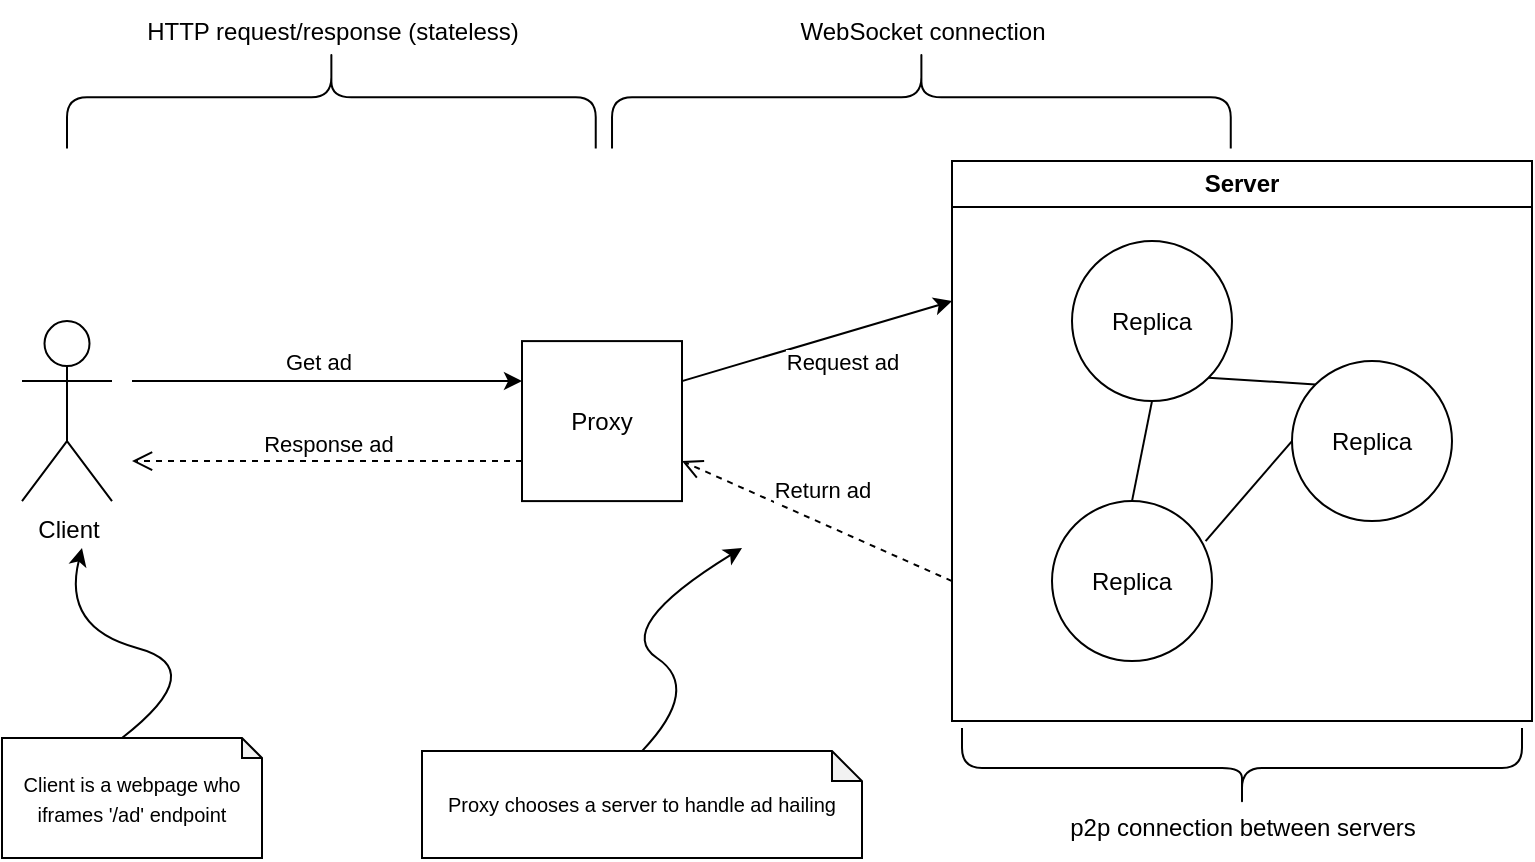 <mxfile>
    <diagram id="Mp-1YGDdp6dukrGIw-5F" name="Page-1">
        <mxGraphModel dx="1543" dy="794" grid="1" gridSize="10" guides="1" tooltips="1" connect="1" arrows="1" fold="1" page="1" pageScale="1" pageWidth="850" pageHeight="1100" math="0" shadow="0">
            <root>
                <mxCell id="0"/>
                <mxCell id="1" parent="0"/>
                <mxCell id="11" style="edgeStyle=none;html=1;entryX=0;entryY=0.25;entryDx=0;entryDy=0;" edge="1" parent="1" target="8">
                    <mxGeometry relative="1" as="geometry">
                        <mxPoint x="275" y="206.55" as="targetPoint"/>
                        <mxPoint x="85" y="206.55" as="sourcePoint"/>
                    </mxGeometry>
                </mxCell>
                <mxCell id="12" value="Get ad" style="edgeLabel;html=1;align=center;verticalAlign=middle;resizable=0;points=[];" vertex="1" connectable="0" parent="11">
                    <mxGeometry x="-0.207" y="-1" relative="1" as="geometry">
                        <mxPoint x="15" y="-11" as="offset"/>
                    </mxGeometry>
                </mxCell>
                <mxCell id="4" value="Client" style="shape=umlActor;verticalLabelPosition=bottom;verticalAlign=top;html=1;outlineConnect=0;" vertex="1" parent="1">
                    <mxGeometry x="30" y="176.55" width="45" height="90" as="geometry"/>
                </mxCell>
                <mxCell id="14" style="edgeStyle=none;html=1;exitX=1;exitY=0.25;exitDx=0;exitDy=0;entryX=0;entryY=0.25;entryDx=0;entryDy=0;" edge="1" parent="1" source="8" target="13">
                    <mxGeometry relative="1" as="geometry"/>
                </mxCell>
                <mxCell id="15" value="Request ad" style="edgeLabel;html=1;align=center;verticalAlign=middle;resizable=0;points=[];" vertex="1" connectable="0" parent="14">
                    <mxGeometry x="-0.095" y="1" relative="1" as="geometry">
                        <mxPoint x="19" y="9" as="offset"/>
                    </mxGeometry>
                </mxCell>
                <mxCell id="8" value="Proxy" style="whiteSpace=wrap;html=1;aspect=fixed;" vertex="1" parent="1">
                    <mxGeometry x="280" y="186.55" width="80" height="80" as="geometry"/>
                </mxCell>
                <mxCell id="13" value="Server" style="swimlane;whiteSpace=wrap;html=1;" vertex="1" parent="1">
                    <mxGeometry x="495" y="96.55" width="290" height="280" as="geometry">
                        <mxRectangle x="495" y="96.55" width="80" height="30" as="alternateBounds"/>
                    </mxGeometry>
                </mxCell>
                <mxCell id="16" value="Replica" style="ellipse;whiteSpace=wrap;html=1;aspect=fixed;" vertex="1" parent="13">
                    <mxGeometry x="60" y="40" width="80" height="80" as="geometry"/>
                </mxCell>
                <mxCell id="17" value="Replica" style="ellipse;whiteSpace=wrap;html=1;aspect=fixed;" vertex="1" parent="13">
                    <mxGeometry x="50" y="170" width="80" height="80" as="geometry"/>
                </mxCell>
                <mxCell id="18" value="Replica" style="ellipse;whiteSpace=wrap;html=1;aspect=fixed;" vertex="1" parent="13">
                    <mxGeometry x="170" y="100" width="80" height="80" as="geometry"/>
                </mxCell>
                <mxCell id="20" value="" style="endArrow=none;html=1;entryX=0.5;entryY=1;entryDx=0;entryDy=0;exitX=0.5;exitY=0;exitDx=0;exitDy=0;" edge="1" parent="13" source="17" target="16">
                    <mxGeometry width="50" height="50" relative="1" as="geometry">
                        <mxPoint x="50" y="210" as="sourcePoint"/>
                        <mxPoint x="100" y="160" as="targetPoint"/>
                    </mxGeometry>
                </mxCell>
                <mxCell id="22" value="" style="endArrow=none;html=1;entryX=0;entryY=0.5;entryDx=0;entryDy=0;exitX=0.96;exitY=0.25;exitDx=0;exitDy=0;exitPerimeter=0;" edge="1" parent="13" source="17" target="18">
                    <mxGeometry width="50" height="50" relative="1" as="geometry">
                        <mxPoint x="50" y="210" as="sourcePoint"/>
                        <mxPoint x="100" y="160" as="targetPoint"/>
                    </mxGeometry>
                </mxCell>
                <mxCell id="23" value="" style="endArrow=none;html=1;entryX=1;entryY=1;entryDx=0;entryDy=0;exitX=0;exitY=0;exitDx=0;exitDy=0;" edge="1" parent="13" source="18" target="16">
                    <mxGeometry width="50" height="50" relative="1" as="geometry">
                        <mxPoint x="50" y="210" as="sourcePoint"/>
                        <mxPoint x="100" y="160" as="targetPoint"/>
                    </mxGeometry>
                </mxCell>
                <mxCell id="25" value="Response ad" style="html=1;verticalAlign=bottom;endArrow=open;dashed=1;endSize=8;exitX=0;exitY=0.75;exitDx=0;exitDy=0;" edge="1" parent="1" source="8">
                    <mxGeometry relative="1" as="geometry">
                        <mxPoint x="205" y="246.55" as="sourcePoint"/>
                        <mxPoint x="85" y="246.55" as="targetPoint"/>
                    </mxGeometry>
                </mxCell>
                <mxCell id="26" value="Return ad" style="html=1;verticalAlign=bottom;endArrow=open;dashed=1;endSize=8;entryX=1;entryY=0.75;entryDx=0;entryDy=0;exitX=0;exitY=0.75;exitDx=0;exitDy=0;" edge="1" parent="1" source="13" target="8">
                    <mxGeometry x="0.005" y="-7" relative="1" as="geometry">
                        <mxPoint x="455" y="296.55" as="sourcePoint"/>
                        <mxPoint x="375" y="296.55" as="targetPoint"/>
                        <mxPoint as="offset"/>
                    </mxGeometry>
                </mxCell>
                <mxCell id="27" value="" style="shape=curlyBracket;whiteSpace=wrap;html=1;rounded=1;flipH=1;labelPosition=right;verticalLabelPosition=middle;align=left;verticalAlign=middle;rotation=-90;" vertex="1" parent="1">
                    <mxGeometry x="159.06" y="-67.5" width="51.25" height="264.37" as="geometry"/>
                </mxCell>
                <mxCell id="30" value="" style="shape=curlyBracket;whiteSpace=wrap;html=1;rounded=1;flipH=1;labelPosition=right;verticalLabelPosition=middle;align=left;verticalAlign=middle;rotation=-90;" vertex="1" parent="1">
                    <mxGeometry x="454.07" y="-90.0" width="51.25" height="309.37" as="geometry"/>
                </mxCell>
                <mxCell id="34" value="WebSocket connection" style="text;html=1;align=center;verticalAlign=middle;resizable=0;points=[];autosize=1;strokeColor=none;fillColor=none;" vertex="1" parent="1">
                    <mxGeometry x="405" y="16.55" width="150" height="30" as="geometry"/>
                </mxCell>
                <mxCell id="35" value="HTTP request/response (stateless)" style="text;html=1;align=center;verticalAlign=middle;resizable=0;points=[];autosize=1;strokeColor=none;fillColor=none;" vertex="1" parent="1">
                    <mxGeometry x="80.31" y="16.55" width="210" height="30" as="geometry"/>
                </mxCell>
                <mxCell id="36" value="" style="shape=curlyBracket;whiteSpace=wrap;html=1;rounded=1;flipH=1;labelPosition=right;verticalLabelPosition=middle;align=left;verticalAlign=middle;rotation=90;" vertex="1" parent="1">
                    <mxGeometry x="620" y="260" width="40" height="280" as="geometry"/>
                </mxCell>
                <mxCell id="37" value="p2p connection between servers" style="text;html=1;align=center;verticalAlign=middle;resizable=0;points=[];autosize=1;strokeColor=none;fillColor=none;" vertex="1" parent="1">
                    <mxGeometry x="540" y="415" width="200" height="30" as="geometry"/>
                </mxCell>
                <mxCell id="38" value="&lt;font style=&quot;font-size: 10px;&quot;&gt;Client is a webpage who iframes '/ad' endpoint&lt;/font&gt;" style="shape=note;whiteSpace=wrap;html=1;backgroundOutline=1;darkOpacity=0.05;size=10;" vertex="1" parent="1">
                    <mxGeometry x="20" y="385" width="130" height="60" as="geometry"/>
                </mxCell>
                <mxCell id="39" value="Proxy chooses a server to handle ad hailing" style="shape=note;whiteSpace=wrap;html=1;backgroundOutline=1;darkOpacity=0.05;fontSize=10;size=15;" vertex="1" parent="1">
                    <mxGeometry x="230" y="391.55" width="220" height="53.45" as="geometry"/>
                </mxCell>
                <mxCell id="40" value="" style="curved=1;endArrow=classic;html=1;fontSize=10;exitX=0.5;exitY=0;exitDx=0;exitDy=0;exitPerimeter=0;" edge="1" parent="1" source="39">
                    <mxGeometry width="50" height="50" relative="1" as="geometry">
                        <mxPoint x="325" y="430" as="sourcePoint"/>
                        <mxPoint x="390" y="290" as="targetPoint"/>
                        <Array as="points">
                            <mxPoint x="370" y="360"/>
                            <mxPoint x="325" y="330"/>
                        </Array>
                    </mxGeometry>
                </mxCell>
                <mxCell id="41" value="" style="curved=1;endArrow=classic;html=1;fontSize=10;exitX=0;exitY=0;exitDx=60;exitDy=0;exitPerimeter=0;" edge="1" parent="1" source="38">
                    <mxGeometry width="50" height="50" relative="1" as="geometry">
                        <mxPoint x="75" y="350" as="sourcePoint"/>
                        <mxPoint x="60" y="290" as="targetPoint"/>
                        <Array as="points">
                            <mxPoint x="125" y="350"/>
                            <mxPoint x="50" y="330"/>
                        </Array>
                    </mxGeometry>
                </mxCell>
            </root>
        </mxGraphModel>
    </diagram>
</mxfile>